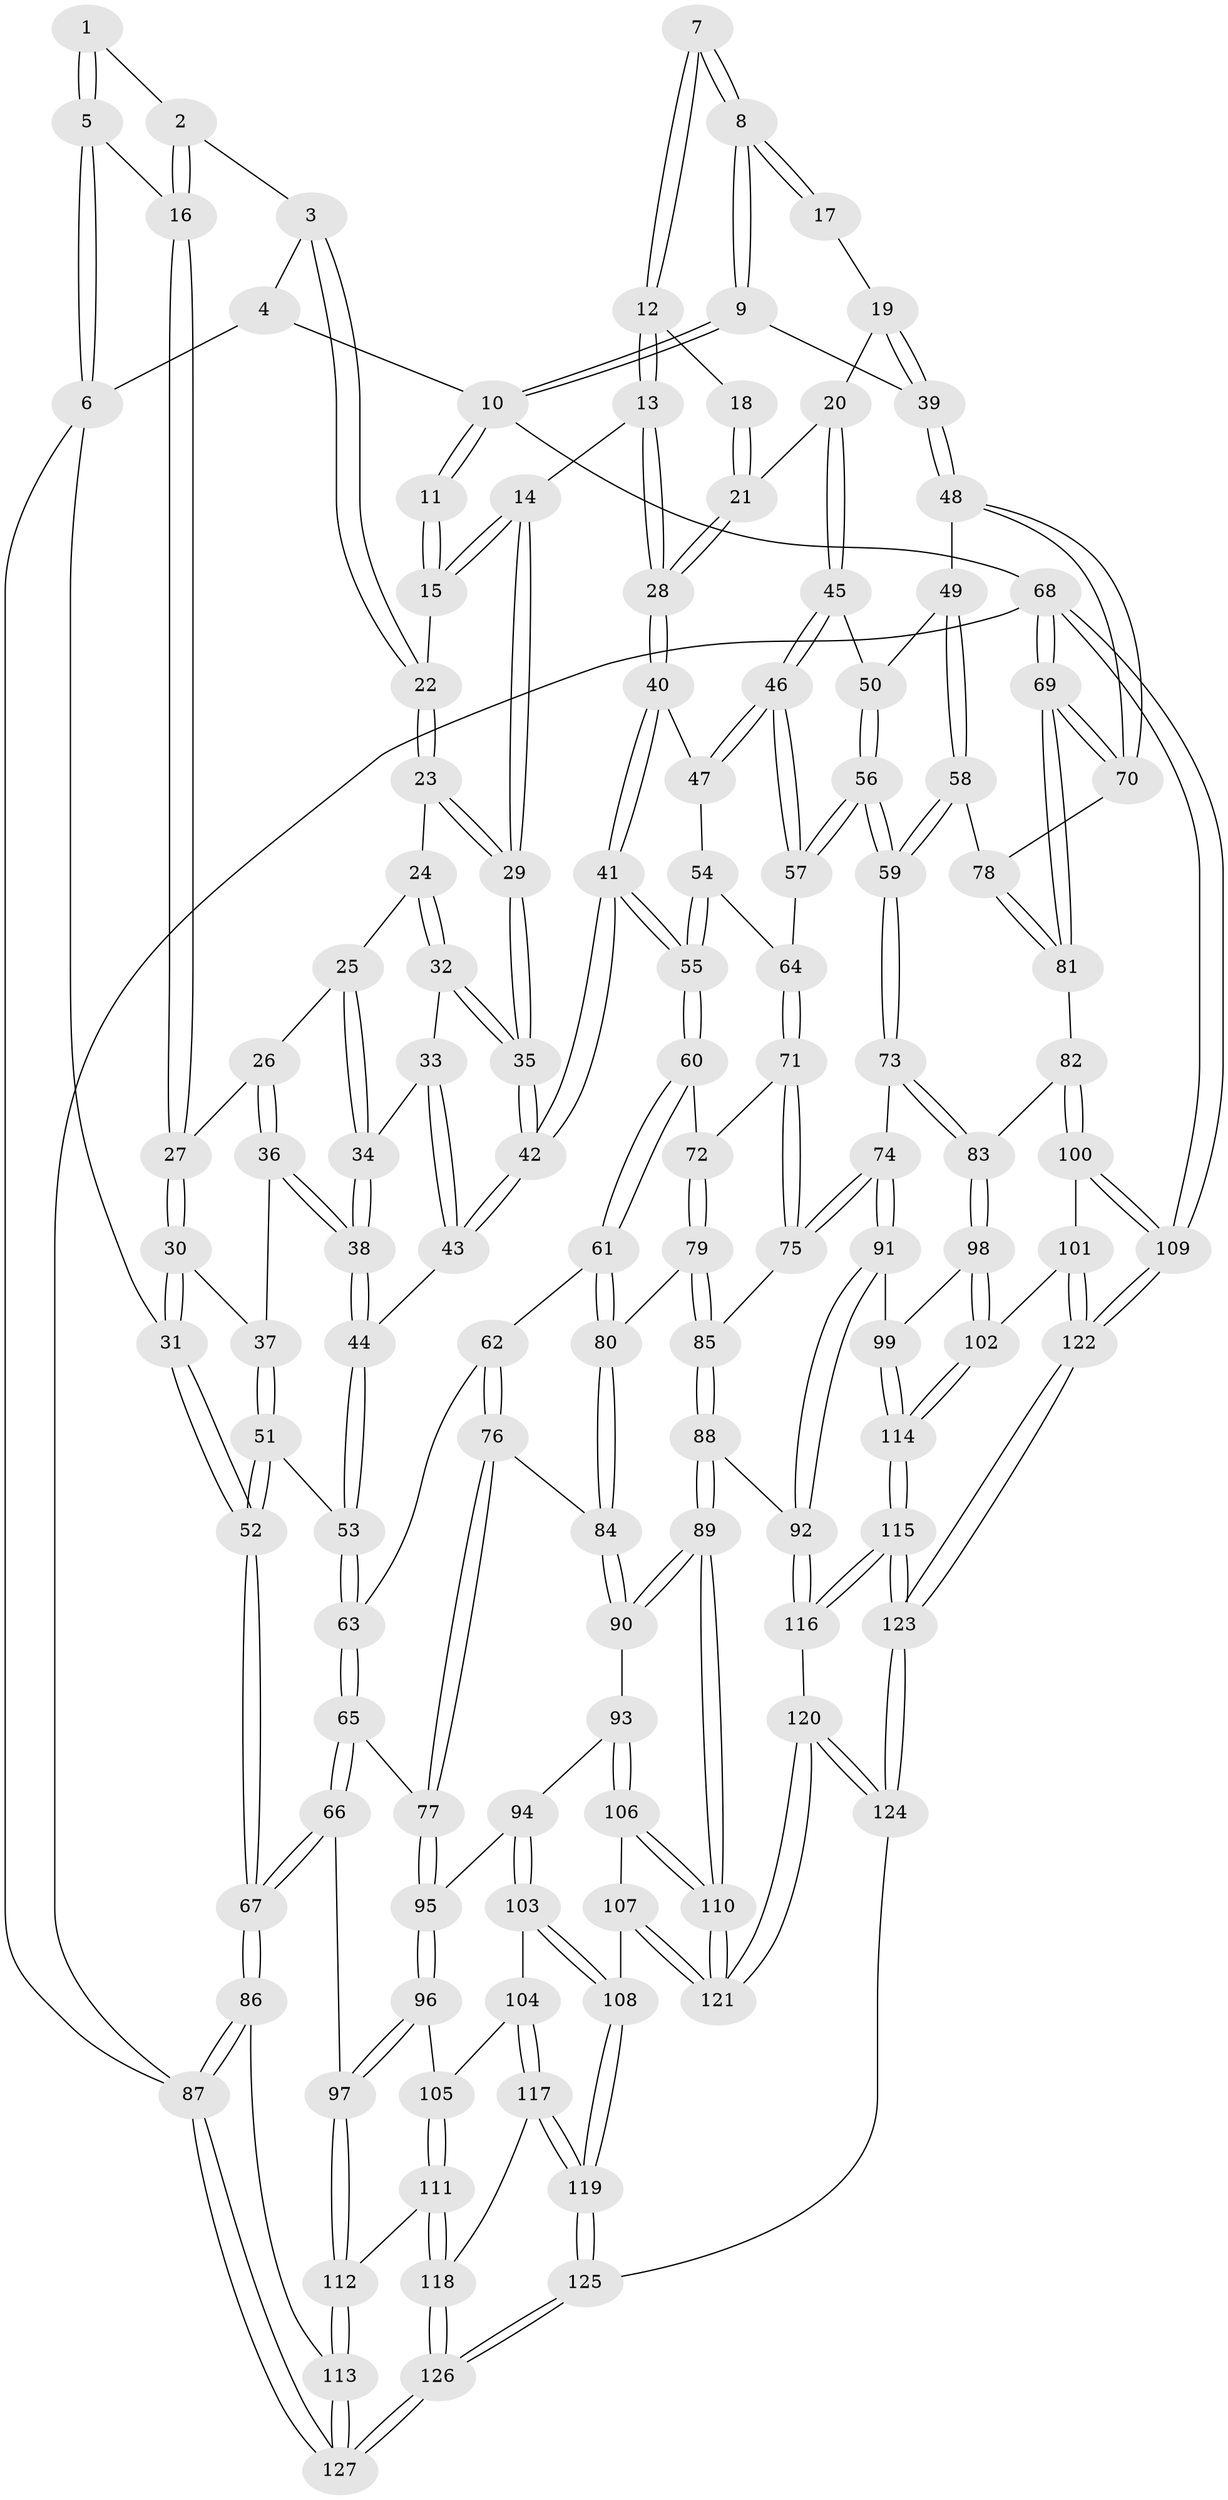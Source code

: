 // coarse degree distribution, {2: 0.1282051282051282, 6: 0.05128205128205128, 4: 0.358974358974359, 3: 0.41025641025641024, 5: 0.05128205128205128}
// Generated by graph-tools (version 1.1) at 2025/54/03/04/25 22:54:42]
// undirected, 127 vertices, 314 edges
graph export_dot {
  node [color=gray90,style=filled];
  1 [pos="+0.09673398266681664+0.09234404490060112"];
  2 [pos="+0.21856114890151715+0.08652606302201188"];
  3 [pos="+0.4117653106976417+0"];
  4 [pos="+0+0"];
  5 [pos="+0.02938326850744883+0.1878851732429615"];
  6 [pos="+0+0.1296422553417018"];
  7 [pos="+0.8106023375258176+0.12302463928710008"];
  8 [pos="+1+0"];
  9 [pos="+1+0"];
  10 [pos="+1+0"];
  11 [pos="+0.7103778719844259+0"];
  12 [pos="+0.7351050564298922+0.18160636953189022"];
  13 [pos="+0.599414417628895+0.17894198128002464"];
  14 [pos="+0.5882297364209658+0.16844983949080017"];
  15 [pos="+0.47496868759611865+0"];
  16 [pos="+0.09776947684636345+0.22146544990279973"];
  17 [pos="+0.8055477875567478+0.2149265406180162"];
  18 [pos="+0.7935390539461029+0.21009911188436042"];
  19 [pos="+0.8589756631318406+0.3049330656571555"];
  20 [pos="+0.81275974145582+0.3604548243210639"];
  21 [pos="+0.7716372566277964+0.35395656505996714"];
  22 [pos="+0.44367997306103996+0"];
  23 [pos="+0.36686640843328+0.14492862450306077"];
  24 [pos="+0.34559122862225705+0.1850464527596427"];
  25 [pos="+0.214302324041361+0.24784076295912527"];
  26 [pos="+0.13794265653836316+0.2678190993280997"];
  27 [pos="+0.12023923025223944+0.25602033438557087"];
  28 [pos="+0.6583781860062041+0.34297786237994565"];
  29 [pos="+0.45477014342983846+0.37743913946427643"];
  30 [pos="+0.0006291524735454006+0.3876780153288824"];
  31 [pos="+0+0.44237197142370327"];
  32 [pos="+0.3391659747958641+0.25956202725640826"];
  33 [pos="+0.2615834832595019+0.34897307073403955"];
  34 [pos="+0.2503271285061553+0.3529517524987164"];
  35 [pos="+0.4139624107996139+0.45357737748867344"];
  36 [pos="+0.17493174649779308+0.39143513624216003"];
  37 [pos="+0.0647179455629316+0.39810083498574367"];
  38 [pos="+0.1802367153520848+0.39634470295319135"];
  39 [pos="+1+0.20811658578449238"];
  40 [pos="+0.6515068869388424+0.36831340474802854"];
  41 [pos="+0.4440991161350818+0.4987623642058254"];
  42 [pos="+0.413790688187482+0.4580749346562336"];
  43 [pos="+0.38363328316371137+0.4552100894096781"];
  44 [pos="+0.20120669781393546+0.47759306357643133"];
  45 [pos="+0.8313758898306185+0.40044419473622295"];
  46 [pos="+0.7177659871762431+0.5183171655917855"];
  47 [pos="+0.6743202895472075+0.44093406279116154"];
  48 [pos="+1+0.3621917242804425"];
  49 [pos="+0.9551219847306439+0.45035672187945974"];
  50 [pos="+0.888304220107673+0.45628775668495986"];
  51 [pos="+0.10900047977204373+0.5221052172308176"];
  52 [pos="+0+0.6330405123419631"];
  53 [pos="+0.1894281972348513+0.5037598886156454"];
  54 [pos="+0.5590892622867192+0.5429149895377179"];
  55 [pos="+0.4479116358695743+0.5213378024310968"];
  56 [pos="+0.8160327544688435+0.5725250985244792"];
  57 [pos="+0.7193848862779895+0.5250521064754674"];
  58 [pos="+0.9236407515958116+0.6194595863869802"];
  59 [pos="+0.8365191232322483+0.6185469886958564"];
  60 [pos="+0.443101750784408+0.5392184026629904"];
  61 [pos="+0.4320365913162224+0.565632312429171"];
  62 [pos="+0.3105009339819766+0.588220427527337"];
  63 [pos="+0.2179130651735501+0.5811524290121732"];
  64 [pos="+0.6514051985006359+0.5890342953844439"];
  65 [pos="+0.1968712311826386+0.6639549344778157"];
  66 [pos="+0+0.7191674183290415"];
  67 [pos="+0+0.6909595483321236"];
  68 [pos="+1+1"];
  69 [pos="+1+0.9090526412841022"];
  70 [pos="+1+0.6168455042014687"];
  71 [pos="+0.6469713476509829+0.6384983619996105"];
  72 [pos="+0.5522528621065539+0.6201118707203801"];
  73 [pos="+0.7802546884041399+0.7598041595173112"];
  74 [pos="+0.7589527076451+0.7574558688110339"];
  75 [pos="+0.6537060084334019+0.7241226321019039"];
  76 [pos="+0.2837278264600196+0.7465720036982894"];
  77 [pos="+0.2748628373712521+0.7489193226515051"];
  78 [pos="+0.9267387879377855+0.6204314122604052"];
  79 [pos="+0.5822188586572283+0.7220103989663798"];
  80 [pos="+0.4321323192597256+0.6588091820941082"];
  81 [pos="+0.9550426148800554+0.8111875151914143"];
  82 [pos="+0.8902749236779213+0.803319265274994"];
  83 [pos="+0.7809454882809678+0.7606259583661149"];
  84 [pos="+0.3876267361174328+0.7329157290212828"];
  85 [pos="+0.614959957831685+0.7402804600896891"];
  86 [pos="+0+0.6921559131170864"];
  87 [pos="+0+1"];
  88 [pos="+0.5515808118750941+0.8444438761254316"];
  89 [pos="+0.48235985120234426+0.8624661175278533"];
  90 [pos="+0.4403756175915415+0.8320884856179162"];
  91 [pos="+0.6452319740025033+0.9034876369524454"];
  92 [pos="+0.6059096379029273+0.9000349378462663"];
  93 [pos="+0.3598356801982676+0.8789476466767813"];
  94 [pos="+0.3254623959198425+0.8784167341184765"];
  95 [pos="+0.25300239414968173+0.793976193324602"];
  96 [pos="+0.21316349171453416+0.8296311122210516"];
  97 [pos="+0.1204112972082452+0.8480383591130246"];
  98 [pos="+0.7678760293924665+0.8788249232340883"];
  99 [pos="+0.6492078889364266+0.9060840336637527"];
  100 [pos="+0.8548479875934709+0.927983665036294"];
  101 [pos="+0.7756313205542981+0.91947693325639"];
  102 [pos="+0.771222897478665+0.9141528122673153"];
  103 [pos="+0.3197822512335948+0.8890266479677397"];
  104 [pos="+0.28320524686226367+0.9249669936153491"];
  105 [pos="+0.23598563448964033+0.8926508942268715"];
  106 [pos="+0.36463648796017933+0.9408134793081012"];
  107 [pos="+0.3512626100733939+0.9566154085604966"];
  108 [pos="+0.34247474752756146+0.9602943194018034"];
  109 [pos="+1+1"];
  110 [pos="+0.46933120872423234+0.9279345356276975"];
  111 [pos="+0.20864987074831082+0.9688048094951222"];
  112 [pos="+0.12000323870748891+0.8998672098079411"];
  113 [pos="+0.08246664252508477+0.9865955560798814"];
  114 [pos="+0.6945193214498147+0.9570464054514247"];
  115 [pos="+0.6769971595657199+1"];
  116 [pos="+0.599437653158511+0.9473827158379666"];
  117 [pos="+0.2881968753328297+0.949013761989715"];
  118 [pos="+0.21064684251770813+0.9749907288101783"];
  119 [pos="+0.31766603510154956+0.9791611169300685"];
  120 [pos="+0.47985096320576376+1"];
  121 [pos="+0.47874828123379143+1"];
  122 [pos="+0.8744608574743608+1"];
  123 [pos="+0.7055766648013306+1"];
  124 [pos="+0.47765096402253976+1"];
  125 [pos="+0.2849106623406424+1"];
  126 [pos="+0.1704586260962257+1"];
  127 [pos="+0+1"];
  1 -- 2;
  1 -- 5;
  1 -- 5;
  2 -- 3;
  2 -- 16;
  2 -- 16;
  3 -- 4;
  3 -- 22;
  3 -- 22;
  4 -- 6;
  4 -- 10;
  5 -- 6;
  5 -- 6;
  5 -- 16;
  6 -- 31;
  6 -- 87;
  7 -- 8;
  7 -- 8;
  7 -- 12;
  7 -- 12;
  8 -- 9;
  8 -- 9;
  8 -- 17;
  8 -- 17;
  9 -- 10;
  9 -- 10;
  9 -- 39;
  10 -- 11;
  10 -- 11;
  10 -- 68;
  11 -- 15;
  11 -- 15;
  12 -- 13;
  12 -- 13;
  12 -- 18;
  13 -- 14;
  13 -- 28;
  13 -- 28;
  14 -- 15;
  14 -- 15;
  14 -- 29;
  14 -- 29;
  15 -- 22;
  16 -- 27;
  16 -- 27;
  17 -- 19;
  18 -- 21;
  18 -- 21;
  19 -- 20;
  19 -- 39;
  19 -- 39;
  20 -- 21;
  20 -- 45;
  20 -- 45;
  21 -- 28;
  21 -- 28;
  22 -- 23;
  22 -- 23;
  23 -- 24;
  23 -- 29;
  23 -- 29;
  24 -- 25;
  24 -- 32;
  24 -- 32;
  25 -- 26;
  25 -- 34;
  25 -- 34;
  26 -- 27;
  26 -- 36;
  26 -- 36;
  27 -- 30;
  27 -- 30;
  28 -- 40;
  28 -- 40;
  29 -- 35;
  29 -- 35;
  30 -- 31;
  30 -- 31;
  30 -- 37;
  31 -- 52;
  31 -- 52;
  32 -- 33;
  32 -- 35;
  32 -- 35;
  33 -- 34;
  33 -- 43;
  33 -- 43;
  34 -- 38;
  34 -- 38;
  35 -- 42;
  35 -- 42;
  36 -- 37;
  36 -- 38;
  36 -- 38;
  37 -- 51;
  37 -- 51;
  38 -- 44;
  38 -- 44;
  39 -- 48;
  39 -- 48;
  40 -- 41;
  40 -- 41;
  40 -- 47;
  41 -- 42;
  41 -- 42;
  41 -- 55;
  41 -- 55;
  42 -- 43;
  42 -- 43;
  43 -- 44;
  44 -- 53;
  44 -- 53;
  45 -- 46;
  45 -- 46;
  45 -- 50;
  46 -- 47;
  46 -- 47;
  46 -- 57;
  46 -- 57;
  47 -- 54;
  48 -- 49;
  48 -- 70;
  48 -- 70;
  49 -- 50;
  49 -- 58;
  49 -- 58;
  50 -- 56;
  50 -- 56;
  51 -- 52;
  51 -- 52;
  51 -- 53;
  52 -- 67;
  52 -- 67;
  53 -- 63;
  53 -- 63;
  54 -- 55;
  54 -- 55;
  54 -- 64;
  55 -- 60;
  55 -- 60;
  56 -- 57;
  56 -- 57;
  56 -- 59;
  56 -- 59;
  57 -- 64;
  58 -- 59;
  58 -- 59;
  58 -- 78;
  59 -- 73;
  59 -- 73;
  60 -- 61;
  60 -- 61;
  60 -- 72;
  61 -- 62;
  61 -- 80;
  61 -- 80;
  62 -- 63;
  62 -- 76;
  62 -- 76;
  63 -- 65;
  63 -- 65;
  64 -- 71;
  64 -- 71;
  65 -- 66;
  65 -- 66;
  65 -- 77;
  66 -- 67;
  66 -- 67;
  66 -- 97;
  67 -- 86;
  67 -- 86;
  68 -- 69;
  68 -- 69;
  68 -- 109;
  68 -- 109;
  68 -- 87;
  69 -- 70;
  69 -- 70;
  69 -- 81;
  69 -- 81;
  70 -- 78;
  71 -- 72;
  71 -- 75;
  71 -- 75;
  72 -- 79;
  72 -- 79;
  73 -- 74;
  73 -- 83;
  73 -- 83;
  74 -- 75;
  74 -- 75;
  74 -- 91;
  74 -- 91;
  75 -- 85;
  76 -- 77;
  76 -- 77;
  76 -- 84;
  77 -- 95;
  77 -- 95;
  78 -- 81;
  78 -- 81;
  79 -- 80;
  79 -- 85;
  79 -- 85;
  80 -- 84;
  80 -- 84;
  81 -- 82;
  82 -- 83;
  82 -- 100;
  82 -- 100;
  83 -- 98;
  83 -- 98;
  84 -- 90;
  84 -- 90;
  85 -- 88;
  85 -- 88;
  86 -- 87;
  86 -- 87;
  86 -- 113;
  87 -- 127;
  87 -- 127;
  88 -- 89;
  88 -- 89;
  88 -- 92;
  89 -- 90;
  89 -- 90;
  89 -- 110;
  89 -- 110;
  90 -- 93;
  91 -- 92;
  91 -- 92;
  91 -- 99;
  92 -- 116;
  92 -- 116;
  93 -- 94;
  93 -- 106;
  93 -- 106;
  94 -- 95;
  94 -- 103;
  94 -- 103;
  95 -- 96;
  95 -- 96;
  96 -- 97;
  96 -- 97;
  96 -- 105;
  97 -- 112;
  97 -- 112;
  98 -- 99;
  98 -- 102;
  98 -- 102;
  99 -- 114;
  99 -- 114;
  100 -- 101;
  100 -- 109;
  100 -- 109;
  101 -- 102;
  101 -- 122;
  101 -- 122;
  102 -- 114;
  102 -- 114;
  103 -- 104;
  103 -- 108;
  103 -- 108;
  104 -- 105;
  104 -- 117;
  104 -- 117;
  105 -- 111;
  105 -- 111;
  106 -- 107;
  106 -- 110;
  106 -- 110;
  107 -- 108;
  107 -- 121;
  107 -- 121;
  108 -- 119;
  108 -- 119;
  109 -- 122;
  109 -- 122;
  110 -- 121;
  110 -- 121;
  111 -- 112;
  111 -- 118;
  111 -- 118;
  112 -- 113;
  112 -- 113;
  113 -- 127;
  113 -- 127;
  114 -- 115;
  114 -- 115;
  115 -- 116;
  115 -- 116;
  115 -- 123;
  115 -- 123;
  116 -- 120;
  117 -- 118;
  117 -- 119;
  117 -- 119;
  118 -- 126;
  118 -- 126;
  119 -- 125;
  119 -- 125;
  120 -- 121;
  120 -- 121;
  120 -- 124;
  120 -- 124;
  122 -- 123;
  122 -- 123;
  123 -- 124;
  123 -- 124;
  124 -- 125;
  125 -- 126;
  125 -- 126;
  126 -- 127;
  126 -- 127;
}

